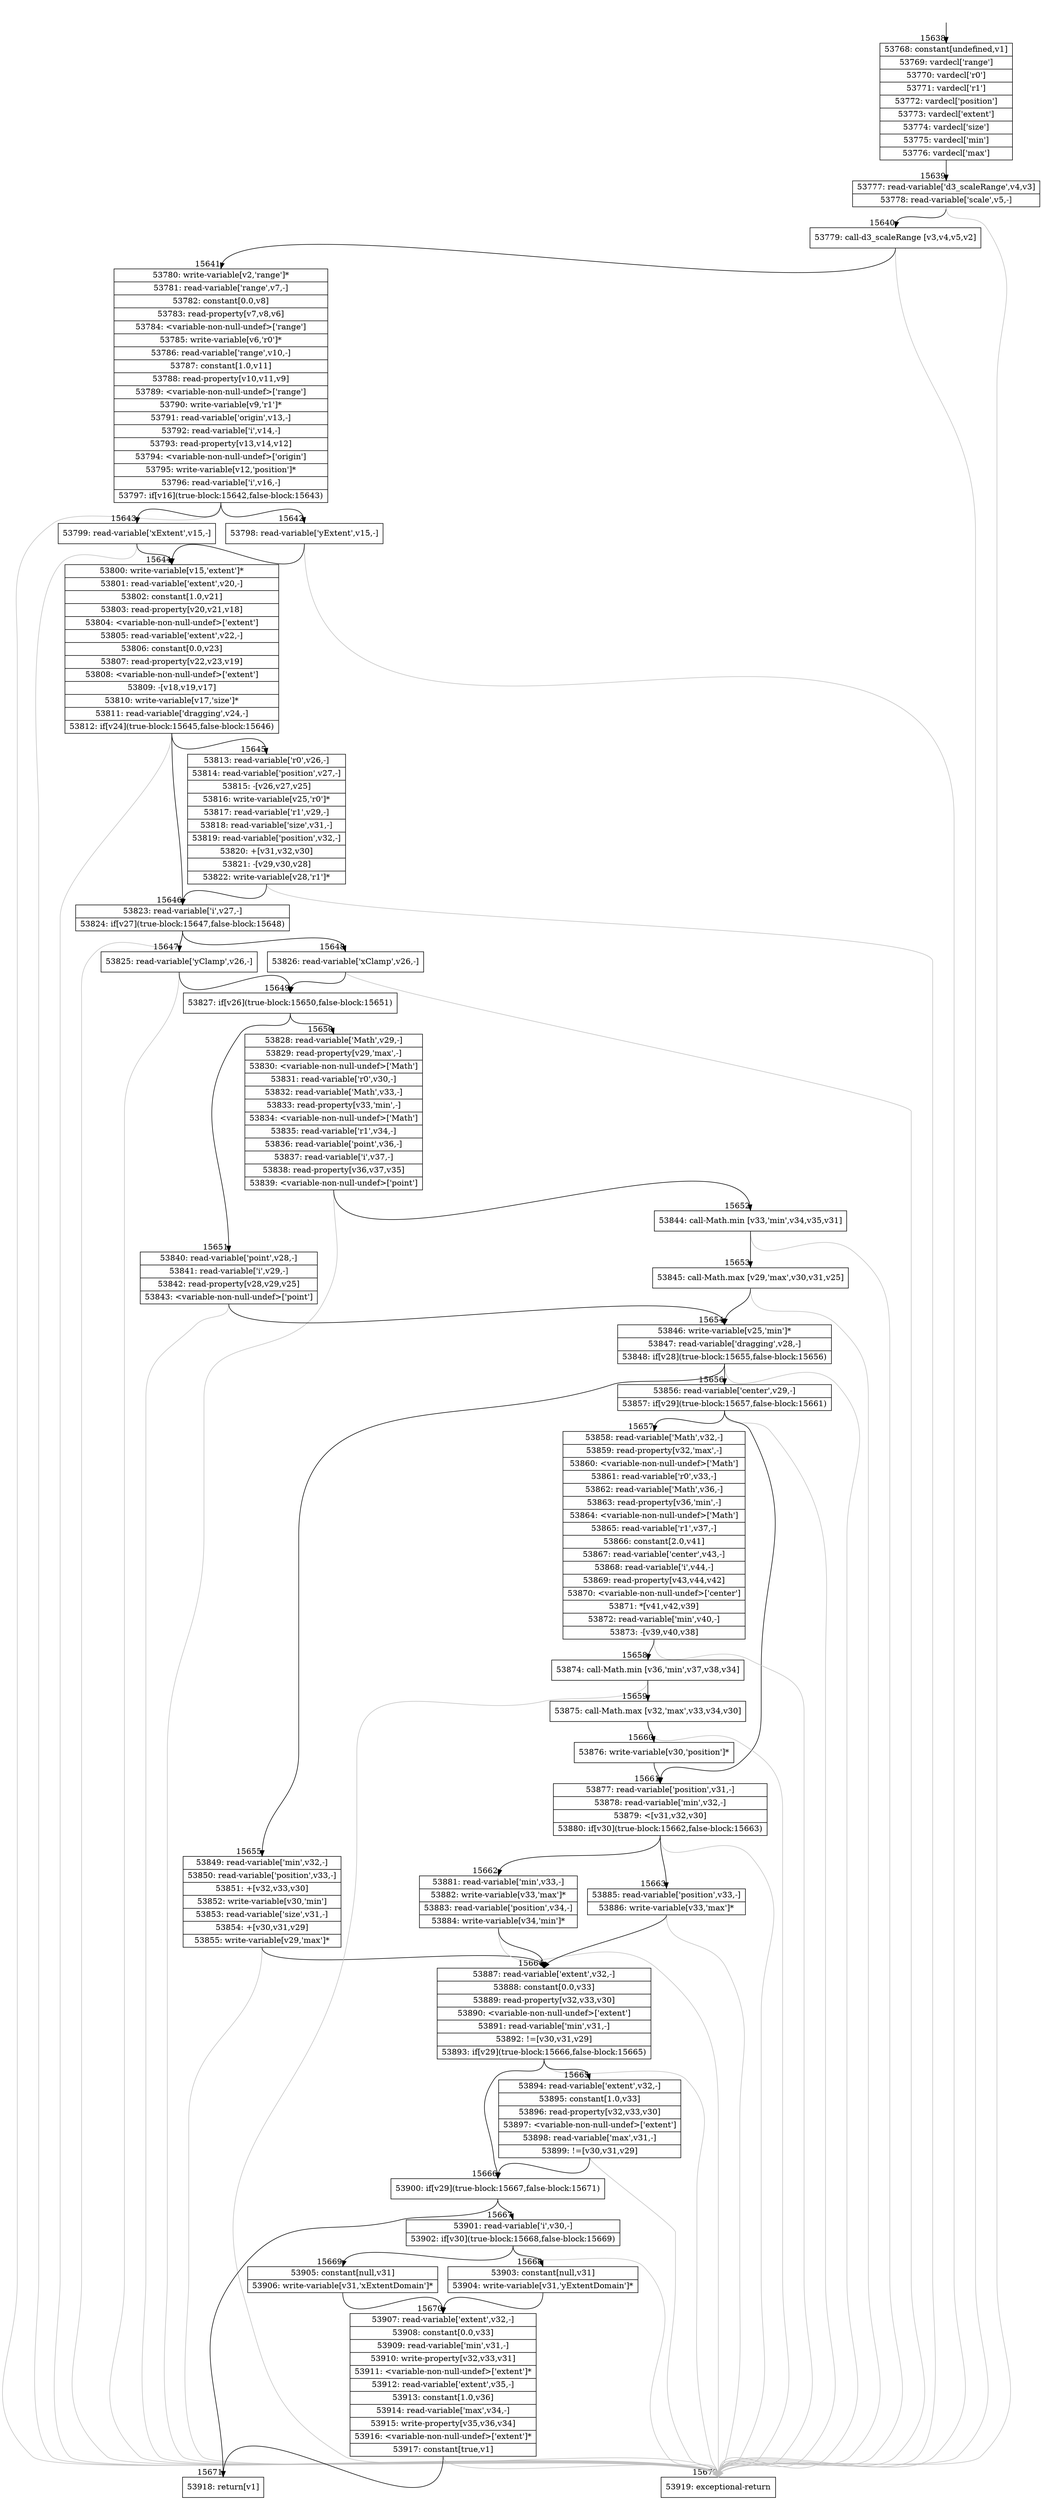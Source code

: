 digraph {
rankdir="TD"
BB_entry1451[shape=none,label=""];
BB_entry1451 -> BB15638 [tailport=s, headport=n, headlabel="    15638"]
BB15638 [shape=record label="{53768: constant[undefined,v1]|53769: vardecl['range']|53770: vardecl['r0']|53771: vardecl['r1']|53772: vardecl['position']|53773: vardecl['extent']|53774: vardecl['size']|53775: vardecl['min']|53776: vardecl['max']}" ] 
BB15638 -> BB15639 [tailport=s, headport=n, headlabel="      15639"]
BB15639 [shape=record label="{53777: read-variable['d3_scaleRange',v4,v3]|53778: read-variable['scale',v5,-]}" ] 
BB15639 -> BB15640 [tailport=s, headport=n, headlabel="      15640"]
BB15639 -> BB15672 [tailport=s, headport=n, color=gray, headlabel="      15672"]
BB15640 [shape=record label="{53779: call-d3_scaleRange [v3,v4,v5,v2]}" ] 
BB15640 -> BB15641 [tailport=s, headport=n, headlabel="      15641"]
BB15640 -> BB15672 [tailport=s, headport=n, color=gray]
BB15641 [shape=record label="{53780: write-variable[v2,'range']*|53781: read-variable['range',v7,-]|53782: constant[0.0,v8]|53783: read-property[v7,v8,v6]|53784: \<variable-non-null-undef\>['range']|53785: write-variable[v6,'r0']*|53786: read-variable['range',v10,-]|53787: constant[1.0,v11]|53788: read-property[v10,v11,v9]|53789: \<variable-non-null-undef\>['range']|53790: write-variable[v9,'r1']*|53791: read-variable['origin',v13,-]|53792: read-variable['i',v14,-]|53793: read-property[v13,v14,v12]|53794: \<variable-non-null-undef\>['origin']|53795: write-variable[v12,'position']*|53796: read-variable['i',v16,-]|53797: if[v16](true-block:15642,false-block:15643)}" ] 
BB15641 -> BB15642 [tailport=s, headport=n, headlabel="      15642"]
BB15641 -> BB15643 [tailport=s, headport=n, headlabel="      15643"]
BB15641 -> BB15672 [tailport=s, headport=n, color=gray]
BB15642 [shape=record label="{53798: read-variable['yExtent',v15,-]}" ] 
BB15642 -> BB15644 [tailport=s, headport=n, headlabel="      15644"]
BB15642 -> BB15672 [tailport=s, headport=n, color=gray]
BB15643 [shape=record label="{53799: read-variable['xExtent',v15,-]}" ] 
BB15643 -> BB15644 [tailport=s, headport=n]
BB15643 -> BB15672 [tailport=s, headport=n, color=gray]
BB15644 [shape=record label="{53800: write-variable[v15,'extent']*|53801: read-variable['extent',v20,-]|53802: constant[1.0,v21]|53803: read-property[v20,v21,v18]|53804: \<variable-non-null-undef\>['extent']|53805: read-variable['extent',v22,-]|53806: constant[0.0,v23]|53807: read-property[v22,v23,v19]|53808: \<variable-non-null-undef\>['extent']|53809: -[v18,v19,v17]|53810: write-variable[v17,'size']*|53811: read-variable['dragging',v24,-]|53812: if[v24](true-block:15645,false-block:15646)}" ] 
BB15644 -> BB15645 [tailport=s, headport=n, headlabel="      15645"]
BB15644 -> BB15646 [tailport=s, headport=n, headlabel="      15646"]
BB15644 -> BB15672 [tailport=s, headport=n, color=gray]
BB15645 [shape=record label="{53813: read-variable['r0',v26,-]|53814: read-variable['position',v27,-]|53815: -[v26,v27,v25]|53816: write-variable[v25,'r0']*|53817: read-variable['r1',v29,-]|53818: read-variable['size',v31,-]|53819: read-variable['position',v32,-]|53820: +[v31,v32,v30]|53821: -[v29,v30,v28]|53822: write-variable[v28,'r1']*}" ] 
BB15645 -> BB15646 [tailport=s, headport=n]
BB15645 -> BB15672 [tailport=s, headport=n, color=gray]
BB15646 [shape=record label="{53823: read-variable['i',v27,-]|53824: if[v27](true-block:15647,false-block:15648)}" ] 
BB15646 -> BB15647 [tailport=s, headport=n, headlabel="      15647"]
BB15646 -> BB15648 [tailport=s, headport=n, headlabel="      15648"]
BB15646 -> BB15672 [tailport=s, headport=n, color=gray]
BB15647 [shape=record label="{53825: read-variable['yClamp',v26,-]}" ] 
BB15647 -> BB15649 [tailport=s, headport=n, headlabel="      15649"]
BB15647 -> BB15672 [tailport=s, headport=n, color=gray]
BB15648 [shape=record label="{53826: read-variable['xClamp',v26,-]}" ] 
BB15648 -> BB15649 [tailport=s, headport=n]
BB15648 -> BB15672 [tailport=s, headport=n, color=gray]
BB15649 [shape=record label="{53827: if[v26](true-block:15650,false-block:15651)}" ] 
BB15649 -> BB15650 [tailport=s, headport=n, headlabel="      15650"]
BB15649 -> BB15651 [tailport=s, headport=n, headlabel="      15651"]
BB15650 [shape=record label="{53828: read-variable['Math',v29,-]|53829: read-property[v29,'max',-]|53830: \<variable-non-null-undef\>['Math']|53831: read-variable['r0',v30,-]|53832: read-variable['Math',v33,-]|53833: read-property[v33,'min',-]|53834: \<variable-non-null-undef\>['Math']|53835: read-variable['r1',v34,-]|53836: read-variable['point',v36,-]|53837: read-variable['i',v37,-]|53838: read-property[v36,v37,v35]|53839: \<variable-non-null-undef\>['point']}" ] 
BB15650 -> BB15652 [tailport=s, headport=n, headlabel="      15652"]
BB15650 -> BB15672 [tailport=s, headport=n, color=gray]
BB15651 [shape=record label="{53840: read-variable['point',v28,-]|53841: read-variable['i',v29,-]|53842: read-property[v28,v29,v25]|53843: \<variable-non-null-undef\>['point']}" ] 
BB15651 -> BB15654 [tailport=s, headport=n, headlabel="      15654"]
BB15651 -> BB15672 [tailport=s, headport=n, color=gray]
BB15652 [shape=record label="{53844: call-Math.min [v33,'min',v34,v35,v31]}" ] 
BB15652 -> BB15653 [tailport=s, headport=n, headlabel="      15653"]
BB15652 -> BB15672 [tailport=s, headport=n, color=gray]
BB15653 [shape=record label="{53845: call-Math.max [v29,'max',v30,v31,v25]}" ] 
BB15653 -> BB15654 [tailport=s, headport=n]
BB15653 -> BB15672 [tailport=s, headport=n, color=gray]
BB15654 [shape=record label="{53846: write-variable[v25,'min']*|53847: read-variable['dragging',v28,-]|53848: if[v28](true-block:15655,false-block:15656)}" ] 
BB15654 -> BB15655 [tailport=s, headport=n, headlabel="      15655"]
BB15654 -> BB15656 [tailport=s, headport=n, headlabel="      15656"]
BB15654 -> BB15672 [tailport=s, headport=n, color=gray]
BB15655 [shape=record label="{53849: read-variable['min',v32,-]|53850: read-variable['position',v33,-]|53851: +[v32,v33,v30]|53852: write-variable[v30,'min']|53853: read-variable['size',v31,-]|53854: +[v30,v31,v29]|53855: write-variable[v29,'max']*}" ] 
BB15655 -> BB15664 [tailport=s, headport=n, headlabel="      15664"]
BB15655 -> BB15672 [tailport=s, headport=n, color=gray]
BB15656 [shape=record label="{53856: read-variable['center',v29,-]|53857: if[v29](true-block:15657,false-block:15661)}" ] 
BB15656 -> BB15657 [tailport=s, headport=n, headlabel="      15657"]
BB15656 -> BB15661 [tailport=s, headport=n, headlabel="      15661"]
BB15656 -> BB15672 [tailport=s, headport=n, color=gray]
BB15657 [shape=record label="{53858: read-variable['Math',v32,-]|53859: read-property[v32,'max',-]|53860: \<variable-non-null-undef\>['Math']|53861: read-variable['r0',v33,-]|53862: read-variable['Math',v36,-]|53863: read-property[v36,'min',-]|53864: \<variable-non-null-undef\>['Math']|53865: read-variable['r1',v37,-]|53866: constant[2.0,v41]|53867: read-variable['center',v43,-]|53868: read-variable['i',v44,-]|53869: read-property[v43,v44,v42]|53870: \<variable-non-null-undef\>['center']|53871: *[v41,v42,v39]|53872: read-variable['min',v40,-]|53873: -[v39,v40,v38]}" ] 
BB15657 -> BB15658 [tailport=s, headport=n, headlabel="      15658"]
BB15657 -> BB15672 [tailport=s, headport=n, color=gray]
BB15658 [shape=record label="{53874: call-Math.min [v36,'min',v37,v38,v34]}" ] 
BB15658 -> BB15659 [tailport=s, headport=n, headlabel="      15659"]
BB15658 -> BB15672 [tailport=s, headport=n, color=gray]
BB15659 [shape=record label="{53875: call-Math.max [v32,'max',v33,v34,v30]}" ] 
BB15659 -> BB15660 [tailport=s, headport=n, headlabel="      15660"]
BB15659 -> BB15672 [tailport=s, headport=n, color=gray]
BB15660 [shape=record label="{53876: write-variable[v30,'position']*}" ] 
BB15660 -> BB15661 [tailport=s, headport=n]
BB15661 [shape=record label="{53877: read-variable['position',v31,-]|53878: read-variable['min',v32,-]|53879: \<[v31,v32,v30]|53880: if[v30](true-block:15662,false-block:15663)}" ] 
BB15661 -> BB15662 [tailport=s, headport=n, headlabel="      15662"]
BB15661 -> BB15663 [tailport=s, headport=n, headlabel="      15663"]
BB15661 -> BB15672 [tailport=s, headport=n, color=gray]
BB15662 [shape=record label="{53881: read-variable['min',v33,-]|53882: write-variable[v33,'max']*|53883: read-variable['position',v34,-]|53884: write-variable[v34,'min']*}" ] 
BB15662 -> BB15664 [tailport=s, headport=n]
BB15662 -> BB15672 [tailport=s, headport=n, color=gray]
BB15663 [shape=record label="{53885: read-variable['position',v33,-]|53886: write-variable[v33,'max']*}" ] 
BB15663 -> BB15664 [tailport=s, headport=n]
BB15663 -> BB15672 [tailport=s, headport=n, color=gray]
BB15664 [shape=record label="{53887: read-variable['extent',v32,-]|53888: constant[0.0,v33]|53889: read-property[v32,v33,v30]|53890: \<variable-non-null-undef\>['extent']|53891: read-variable['min',v31,-]|53892: !=[v30,v31,v29]|53893: if[v29](true-block:15666,false-block:15665)}" ] 
BB15664 -> BB15666 [tailport=s, headport=n, headlabel="      15666"]
BB15664 -> BB15665 [tailport=s, headport=n, headlabel="      15665"]
BB15664 -> BB15672 [tailport=s, headport=n, color=gray]
BB15665 [shape=record label="{53894: read-variable['extent',v32,-]|53895: constant[1.0,v33]|53896: read-property[v32,v33,v30]|53897: \<variable-non-null-undef\>['extent']|53898: read-variable['max',v31,-]|53899: !=[v30,v31,v29]}" ] 
BB15665 -> BB15666 [tailport=s, headport=n]
BB15665 -> BB15672 [tailport=s, headport=n, color=gray]
BB15666 [shape=record label="{53900: if[v29](true-block:15667,false-block:15671)}" ] 
BB15666 -> BB15667 [tailport=s, headport=n, headlabel="      15667"]
BB15666 -> BB15671 [tailport=s, headport=n, headlabel="      15671"]
BB15667 [shape=record label="{53901: read-variable['i',v30,-]|53902: if[v30](true-block:15668,false-block:15669)}" ] 
BB15667 -> BB15668 [tailport=s, headport=n, headlabel="      15668"]
BB15667 -> BB15669 [tailport=s, headport=n, headlabel="      15669"]
BB15667 -> BB15672 [tailport=s, headport=n, color=gray]
BB15668 [shape=record label="{53903: constant[null,v31]|53904: write-variable[v31,'yExtentDomain']*}" ] 
BB15668 -> BB15670 [tailport=s, headport=n, headlabel="      15670"]
BB15669 [shape=record label="{53905: constant[null,v31]|53906: write-variable[v31,'xExtentDomain']*}" ] 
BB15669 -> BB15670 [tailport=s, headport=n]
BB15670 [shape=record label="{53907: read-variable['extent',v32,-]|53908: constant[0.0,v33]|53909: read-variable['min',v31,-]|53910: write-property[v32,v33,v31]|53911: \<variable-non-null-undef\>['extent']*|53912: read-variable['extent',v35,-]|53913: constant[1.0,v36]|53914: read-variable['max',v34,-]|53915: write-property[v35,v36,v34]|53916: \<variable-non-null-undef\>['extent']*|53917: constant[true,v1]}" ] 
BB15670 -> BB15671 [tailport=s, headport=n]
BB15670 -> BB15672 [tailport=s, headport=n, color=gray]
BB15671 [shape=record label="{53918: return[v1]}" ] 
BB15672 [shape=record label="{53919: exceptional-return}" ] 
//#$~ 9233
}

